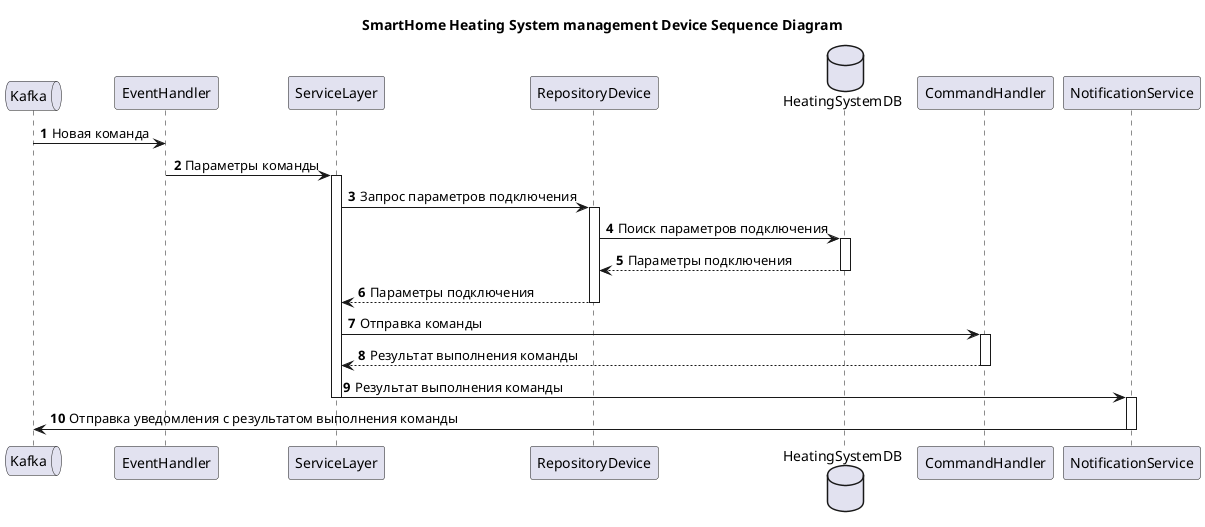 @startuml
title SmartHome Heating System management Device Sequence Diagram

autonumber
queue Kafka
Kafka -> EventHandler : Новая команда
EventHandler -> ServiceLayer : Параметры команды
activate ServiceLayer
ServiceLayer -> RepositoryDevice : Запрос параметров подключения
activate RepositoryDevice
database HeatingSystemDB as HeatingSystemDB
RepositoryDevice -> HeatingSystemDB : Поиск параметров подключения
activate HeatingSystemDB
RepositoryDevice <-- HeatingSystemDB : Параметры подключения
deactivate HeatingSystemDB
ServiceLayer <-- RepositoryDevice : Параметры подключения
deactivate RepositoryDevice
ServiceLayer -> CommandHandler : Отправка команды
activate CommandHandler
ServiceLayer <-- CommandHandler : Результат выполнения команды
deactivate CommandHandler
ServiceLayer -> NotificationService: Результат выполнения команды
deactivate ServiceLayer
activate NotificationService
NotificationService -> Kafka: Отправка уведомления с результатом выполнения команды
deactivate NotificationService
@enduml